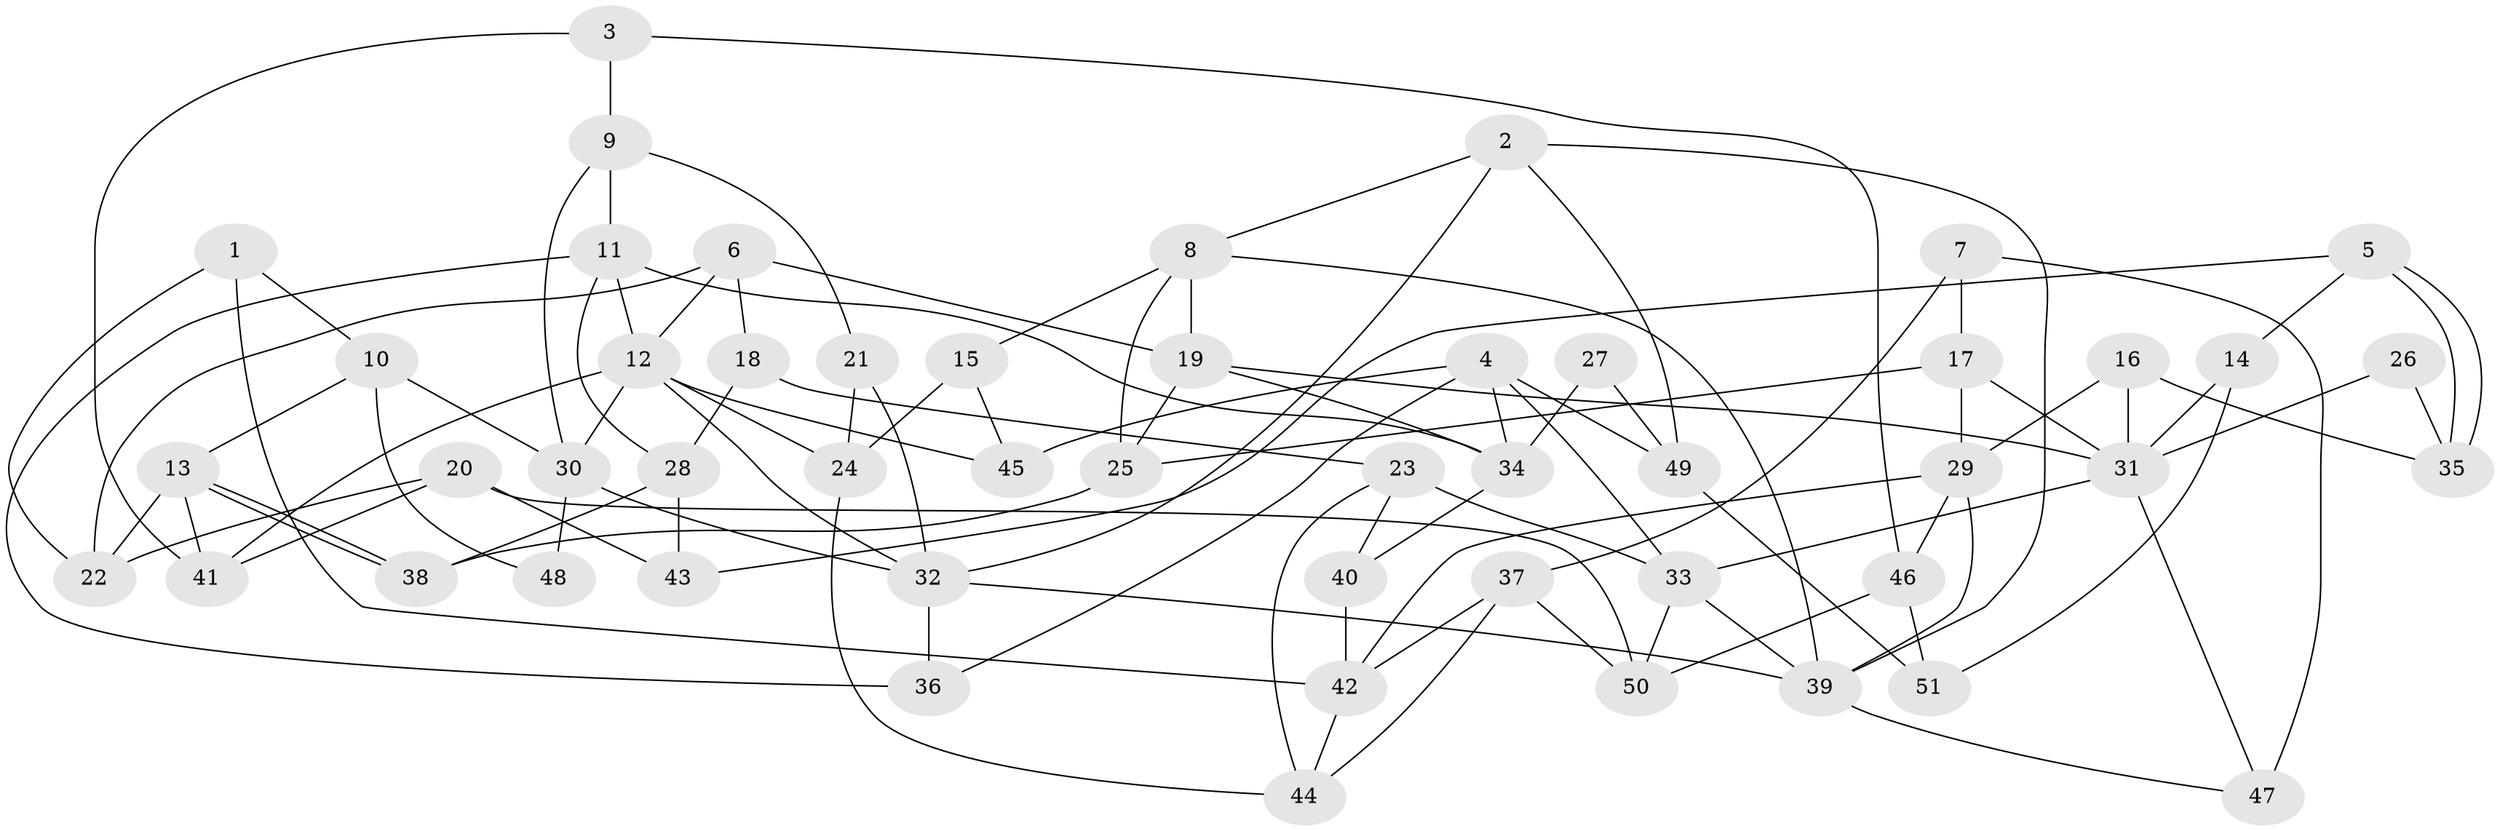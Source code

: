 // coarse degree distribution, {3: 0.23333333333333334, 6: 0.13333333333333333, 5: 0.2, 4: 0.26666666666666666, 7: 0.1, 8: 0.03333333333333333, 2: 0.03333333333333333}
// Generated by graph-tools (version 1.1) at 2025/23/03/03/25 07:23:59]
// undirected, 51 vertices, 102 edges
graph export_dot {
graph [start="1"]
  node [color=gray90,style=filled];
  1;
  2;
  3;
  4;
  5;
  6;
  7;
  8;
  9;
  10;
  11;
  12;
  13;
  14;
  15;
  16;
  17;
  18;
  19;
  20;
  21;
  22;
  23;
  24;
  25;
  26;
  27;
  28;
  29;
  30;
  31;
  32;
  33;
  34;
  35;
  36;
  37;
  38;
  39;
  40;
  41;
  42;
  43;
  44;
  45;
  46;
  47;
  48;
  49;
  50;
  51;
  1 -- 22;
  1 -- 42;
  1 -- 10;
  2 -- 8;
  2 -- 32;
  2 -- 39;
  2 -- 49;
  3 -- 41;
  3 -- 9;
  3 -- 46;
  4 -- 45;
  4 -- 49;
  4 -- 33;
  4 -- 34;
  4 -- 36;
  5 -- 35;
  5 -- 35;
  5 -- 43;
  5 -- 14;
  6 -- 12;
  6 -- 18;
  6 -- 19;
  6 -- 22;
  7 -- 47;
  7 -- 17;
  7 -- 37;
  8 -- 19;
  8 -- 39;
  8 -- 15;
  8 -- 25;
  9 -- 11;
  9 -- 30;
  9 -- 21;
  10 -- 13;
  10 -- 30;
  10 -- 48;
  11 -- 34;
  11 -- 36;
  11 -- 12;
  11 -- 28;
  12 -- 32;
  12 -- 24;
  12 -- 30;
  12 -- 41;
  12 -- 45;
  13 -- 38;
  13 -- 38;
  13 -- 41;
  13 -- 22;
  14 -- 31;
  14 -- 51;
  15 -- 24;
  15 -- 45;
  16 -- 29;
  16 -- 31;
  16 -- 35;
  17 -- 31;
  17 -- 29;
  17 -- 25;
  18 -- 23;
  18 -- 28;
  19 -- 25;
  19 -- 31;
  19 -- 34;
  20 -- 50;
  20 -- 22;
  20 -- 41;
  20 -- 43;
  21 -- 24;
  21 -- 32;
  23 -- 33;
  23 -- 40;
  23 -- 44;
  24 -- 44;
  25 -- 38;
  26 -- 35;
  26 -- 31;
  27 -- 49;
  27 -- 34;
  28 -- 38;
  28 -- 43;
  29 -- 39;
  29 -- 46;
  29 -- 42;
  30 -- 32;
  30 -- 48;
  31 -- 33;
  31 -- 47;
  32 -- 36;
  32 -- 39;
  33 -- 39;
  33 -- 50;
  34 -- 40;
  37 -- 44;
  37 -- 42;
  37 -- 50;
  39 -- 47;
  40 -- 42;
  42 -- 44;
  46 -- 50;
  46 -- 51;
  49 -- 51;
}
